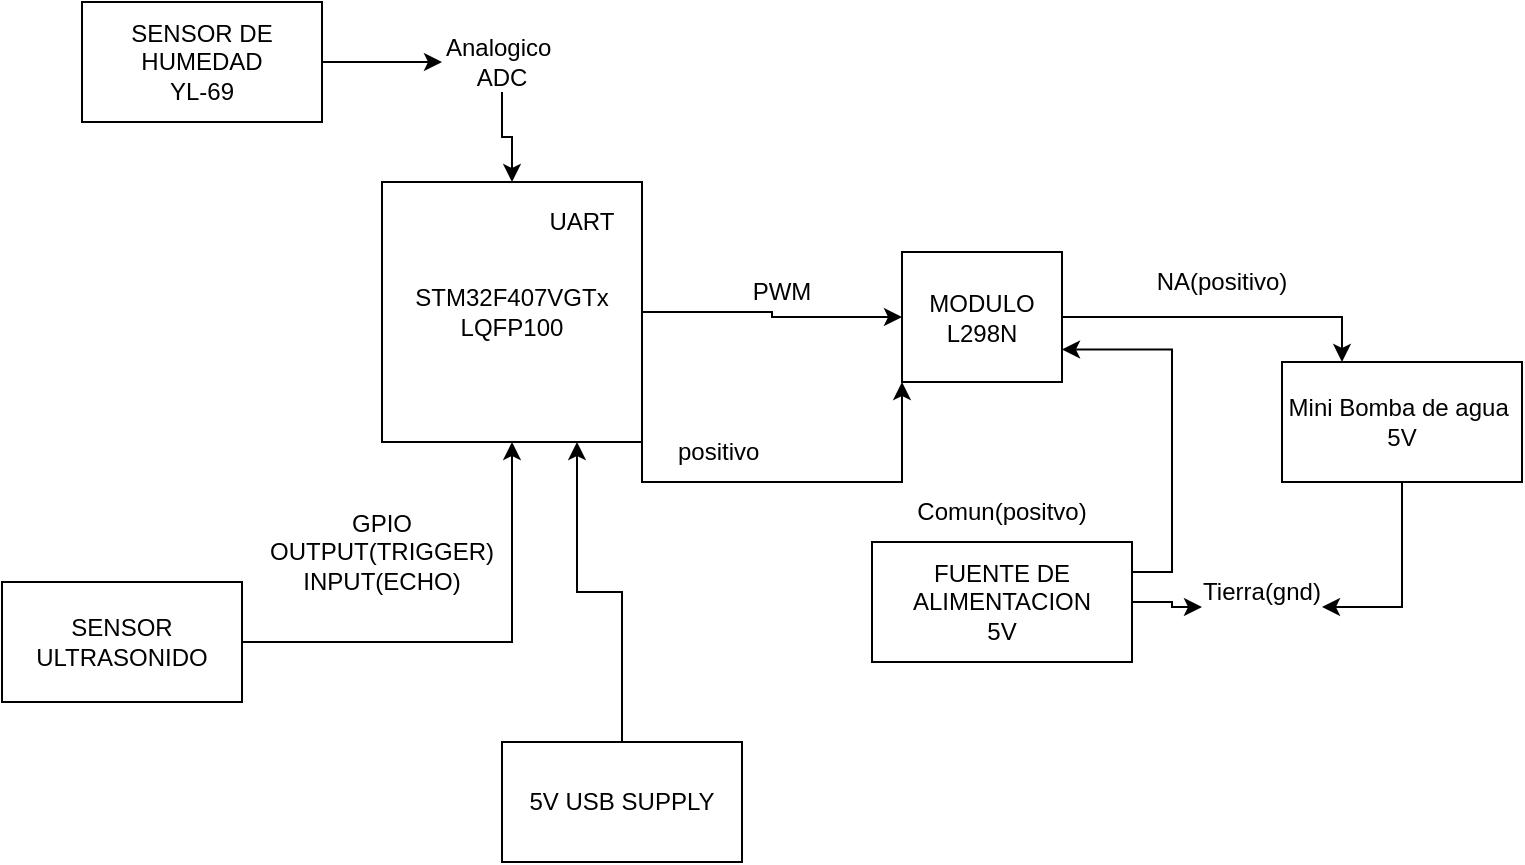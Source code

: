 <mxfile version="22.1.7" type="github">
  <diagram name="Página-1" id="oo2b2P322gu51yyDmSE4">
    <mxGraphModel dx="1120" dy="446" grid="1" gridSize="10" guides="1" tooltips="1" connect="1" arrows="1" fold="1" page="1" pageScale="1" pageWidth="827" pageHeight="1169" math="0" shadow="0">
      <root>
        <mxCell id="0" />
        <mxCell id="1" parent="0" />
        <mxCell id="OnJOJkfW26qgvHNyzBtO-40" style="edgeStyle=orthogonalEdgeStyle;rounded=0;orthogonalLoop=1;jettySize=auto;html=1;exitX=1;exitY=1;exitDx=0;exitDy=0;entryX=0;entryY=1;entryDx=0;entryDy=0;" parent="1" source="OnJOJkfW26qgvHNyzBtO-1" target="OnJOJkfW26qgvHNyzBtO-5" edge="1">
          <mxGeometry relative="1" as="geometry" />
        </mxCell>
        <mxCell id="kKnuU6HVK0hgKonrf5kR-7" style="edgeStyle=orthogonalEdgeStyle;rounded=0;orthogonalLoop=1;jettySize=auto;html=1;exitX=1;exitY=0.5;exitDx=0;exitDy=0;entryX=0;entryY=0.5;entryDx=0;entryDy=0;" edge="1" parent="1" source="OnJOJkfW26qgvHNyzBtO-1" target="OnJOJkfW26qgvHNyzBtO-5">
          <mxGeometry relative="1" as="geometry" />
        </mxCell>
        <mxCell id="OnJOJkfW26qgvHNyzBtO-1" value="STM32F407VGTx&lt;br&gt;LQFP100&lt;br&gt;" style="whiteSpace=wrap;html=1;aspect=fixed;" parent="1" vertex="1">
          <mxGeometry x="200" y="220" width="130" height="130" as="geometry" />
        </mxCell>
        <mxCell id="kKnuU6HVK0hgKonrf5kR-1" style="edgeStyle=orthogonalEdgeStyle;rounded=0;orthogonalLoop=1;jettySize=auto;html=1;exitX=1;exitY=0.5;exitDx=0;exitDy=0;" edge="1" parent="1" source="OnJOJkfW26qgvHNyzBtO-2" target="OnJOJkfW26qgvHNyzBtO-7">
          <mxGeometry relative="1" as="geometry" />
        </mxCell>
        <mxCell id="OnJOJkfW26qgvHNyzBtO-2" value="SENSOR DE HUMEDAD&lt;br&gt;YL-69" style="rounded=0;whiteSpace=wrap;html=1;" parent="1" vertex="1">
          <mxGeometry x="50" y="130" width="120" height="60" as="geometry" />
        </mxCell>
        <mxCell id="OnJOJkfW26qgvHNyzBtO-17" style="edgeStyle=orthogonalEdgeStyle;rounded=0;orthogonalLoop=1;jettySize=auto;html=1;exitX=1;exitY=0.25;exitDx=0;exitDy=0;entryX=1;entryY=0.75;entryDx=0;entryDy=0;" parent="1" source="OnJOJkfW26qgvHNyzBtO-3" target="OnJOJkfW26qgvHNyzBtO-5" edge="1">
          <mxGeometry relative="1" as="geometry" />
        </mxCell>
        <mxCell id="OnJOJkfW26qgvHNyzBtO-21" style="edgeStyle=orthogonalEdgeStyle;rounded=0;orthogonalLoop=1;jettySize=auto;html=1;entryX=0;entryY=0.75;entryDx=0;entryDy=0;" parent="1" source="OnJOJkfW26qgvHNyzBtO-3" target="OnJOJkfW26qgvHNyzBtO-20" edge="1">
          <mxGeometry relative="1" as="geometry" />
        </mxCell>
        <mxCell id="OnJOJkfW26qgvHNyzBtO-3" value="FUENTE DE ALIMENTACION&lt;br&gt;5V" style="rounded=0;whiteSpace=wrap;html=1;" parent="1" vertex="1">
          <mxGeometry x="445" y="400" width="130" height="60" as="geometry" />
        </mxCell>
        <mxCell id="OnJOJkfW26qgvHNyzBtO-22" style="edgeStyle=orthogonalEdgeStyle;rounded=0;orthogonalLoop=1;jettySize=auto;html=1;entryX=1;entryY=0.75;entryDx=0;entryDy=0;" parent="1" source="OnJOJkfW26qgvHNyzBtO-4" target="OnJOJkfW26qgvHNyzBtO-20" edge="1">
          <mxGeometry relative="1" as="geometry" />
        </mxCell>
        <mxCell id="OnJOJkfW26qgvHNyzBtO-4" value="Mini Bomba de agua&amp;nbsp;&lt;br&gt;5V" style="rounded=0;whiteSpace=wrap;html=1;" parent="1" vertex="1">
          <mxGeometry x="650" y="310" width="120" height="60" as="geometry" />
        </mxCell>
        <mxCell id="OnJOJkfW26qgvHNyzBtO-14" style="edgeStyle=orthogonalEdgeStyle;rounded=0;orthogonalLoop=1;jettySize=auto;html=1;entryX=0.25;entryY=0;entryDx=0;entryDy=0;" parent="1" source="OnJOJkfW26qgvHNyzBtO-5" target="OnJOJkfW26qgvHNyzBtO-4" edge="1">
          <mxGeometry relative="1" as="geometry" />
        </mxCell>
        <mxCell id="OnJOJkfW26qgvHNyzBtO-5" value="MODULO L298N&lt;br&gt;" style="rounded=0;whiteSpace=wrap;html=1;" parent="1" vertex="1">
          <mxGeometry x="460" y="255" width="80" height="65" as="geometry" />
        </mxCell>
        <mxCell id="kKnuU6HVK0hgKonrf5kR-2" style="edgeStyle=orthogonalEdgeStyle;rounded=0;orthogonalLoop=1;jettySize=auto;html=1;exitX=0.5;exitY=1;exitDx=0;exitDy=0;" edge="1" parent="1" source="OnJOJkfW26qgvHNyzBtO-7" target="OnJOJkfW26qgvHNyzBtO-1">
          <mxGeometry relative="1" as="geometry" />
        </mxCell>
        <mxCell id="OnJOJkfW26qgvHNyzBtO-7" value="Analogico&amp;nbsp;&lt;br&gt;ADC&lt;br&gt;" style="text;html=1;strokeColor=none;fillColor=none;align=center;verticalAlign=middle;whiteSpace=wrap;rounded=0;" parent="1" vertex="1">
          <mxGeometry x="230" y="145" width="60" height="30" as="geometry" />
        </mxCell>
        <mxCell id="OnJOJkfW26qgvHNyzBtO-13" value="PWM" style="text;html=1;strokeColor=none;fillColor=none;align=center;verticalAlign=middle;whiteSpace=wrap;rounded=0;" parent="1" vertex="1">
          <mxGeometry x="370" y="260" width="60" height="30" as="geometry" />
        </mxCell>
        <mxCell id="OnJOJkfW26qgvHNyzBtO-15" value="NA(positivo)" style="text;html=1;strokeColor=none;fillColor=none;align=center;verticalAlign=middle;whiteSpace=wrap;rounded=0;" parent="1" vertex="1">
          <mxGeometry x="590" y="255" width="60" height="30" as="geometry" />
        </mxCell>
        <mxCell id="OnJOJkfW26qgvHNyzBtO-18" value="Comun(positvo)&lt;br&gt;" style="text;html=1;strokeColor=none;fillColor=none;align=center;verticalAlign=middle;whiteSpace=wrap;rounded=0;" parent="1" vertex="1">
          <mxGeometry x="480" y="370" width="60" height="30" as="geometry" />
        </mxCell>
        <mxCell id="OnJOJkfW26qgvHNyzBtO-20" value="Tierra(gnd)" style="text;html=1;strokeColor=none;fillColor=none;align=center;verticalAlign=middle;whiteSpace=wrap;rounded=0;" parent="1" vertex="1">
          <mxGeometry x="610" y="410" width="60" height="30" as="geometry" />
        </mxCell>
        <mxCell id="OnJOJkfW26qgvHNyzBtO-43" value="positivo&amp;nbsp;" style="text;html=1;strokeColor=none;fillColor=none;align=center;verticalAlign=middle;whiteSpace=wrap;rounded=0;" parent="1" vertex="1">
          <mxGeometry x="340" y="340" width="60" height="30" as="geometry" />
        </mxCell>
        <mxCell id="OnJOJkfW26qgvHNyzBtO-44" value="UART" style="text;html=1;strokeColor=none;fillColor=none;align=center;verticalAlign=middle;whiteSpace=wrap;rounded=0;" parent="1" vertex="1">
          <mxGeometry x="270" y="225" width="60" height="30" as="geometry" />
        </mxCell>
        <mxCell id="kKnuU6HVK0hgKonrf5kR-6" style="edgeStyle=orthogonalEdgeStyle;rounded=0;orthogonalLoop=1;jettySize=auto;html=1;exitX=1;exitY=0.5;exitDx=0;exitDy=0;" edge="1" parent="1" source="kKnuU6HVK0hgKonrf5kR-3" target="OnJOJkfW26qgvHNyzBtO-1">
          <mxGeometry relative="1" as="geometry" />
        </mxCell>
        <mxCell id="kKnuU6HVK0hgKonrf5kR-3" value="SENSOR ULTRASONIDO" style="rounded=0;whiteSpace=wrap;html=1;" vertex="1" parent="1">
          <mxGeometry x="10" y="420" width="120" height="60" as="geometry" />
        </mxCell>
        <mxCell id="kKnuU6HVK0hgKonrf5kR-5" value="GPIO&lt;br&gt;OUTPUT(TRIGGER)&lt;br&gt;INPUT(ECHO)&lt;br&gt;" style="text;html=1;strokeColor=none;fillColor=none;align=center;verticalAlign=middle;whiteSpace=wrap;rounded=0;" vertex="1" parent="1">
          <mxGeometry x="170" y="390" width="60" height="30" as="geometry" />
        </mxCell>
        <mxCell id="kKnuU6HVK0hgKonrf5kR-9" style="edgeStyle=orthogonalEdgeStyle;rounded=0;orthogonalLoop=1;jettySize=auto;html=1;entryX=0.75;entryY=1;entryDx=0;entryDy=0;" edge="1" parent="1" source="kKnuU6HVK0hgKonrf5kR-8" target="OnJOJkfW26qgvHNyzBtO-1">
          <mxGeometry relative="1" as="geometry" />
        </mxCell>
        <mxCell id="kKnuU6HVK0hgKonrf5kR-8" value="5V USB SUPPLY&lt;br&gt;" style="rounded=0;whiteSpace=wrap;html=1;" vertex="1" parent="1">
          <mxGeometry x="260" y="500" width="120" height="60" as="geometry" />
        </mxCell>
      </root>
    </mxGraphModel>
  </diagram>
</mxfile>
